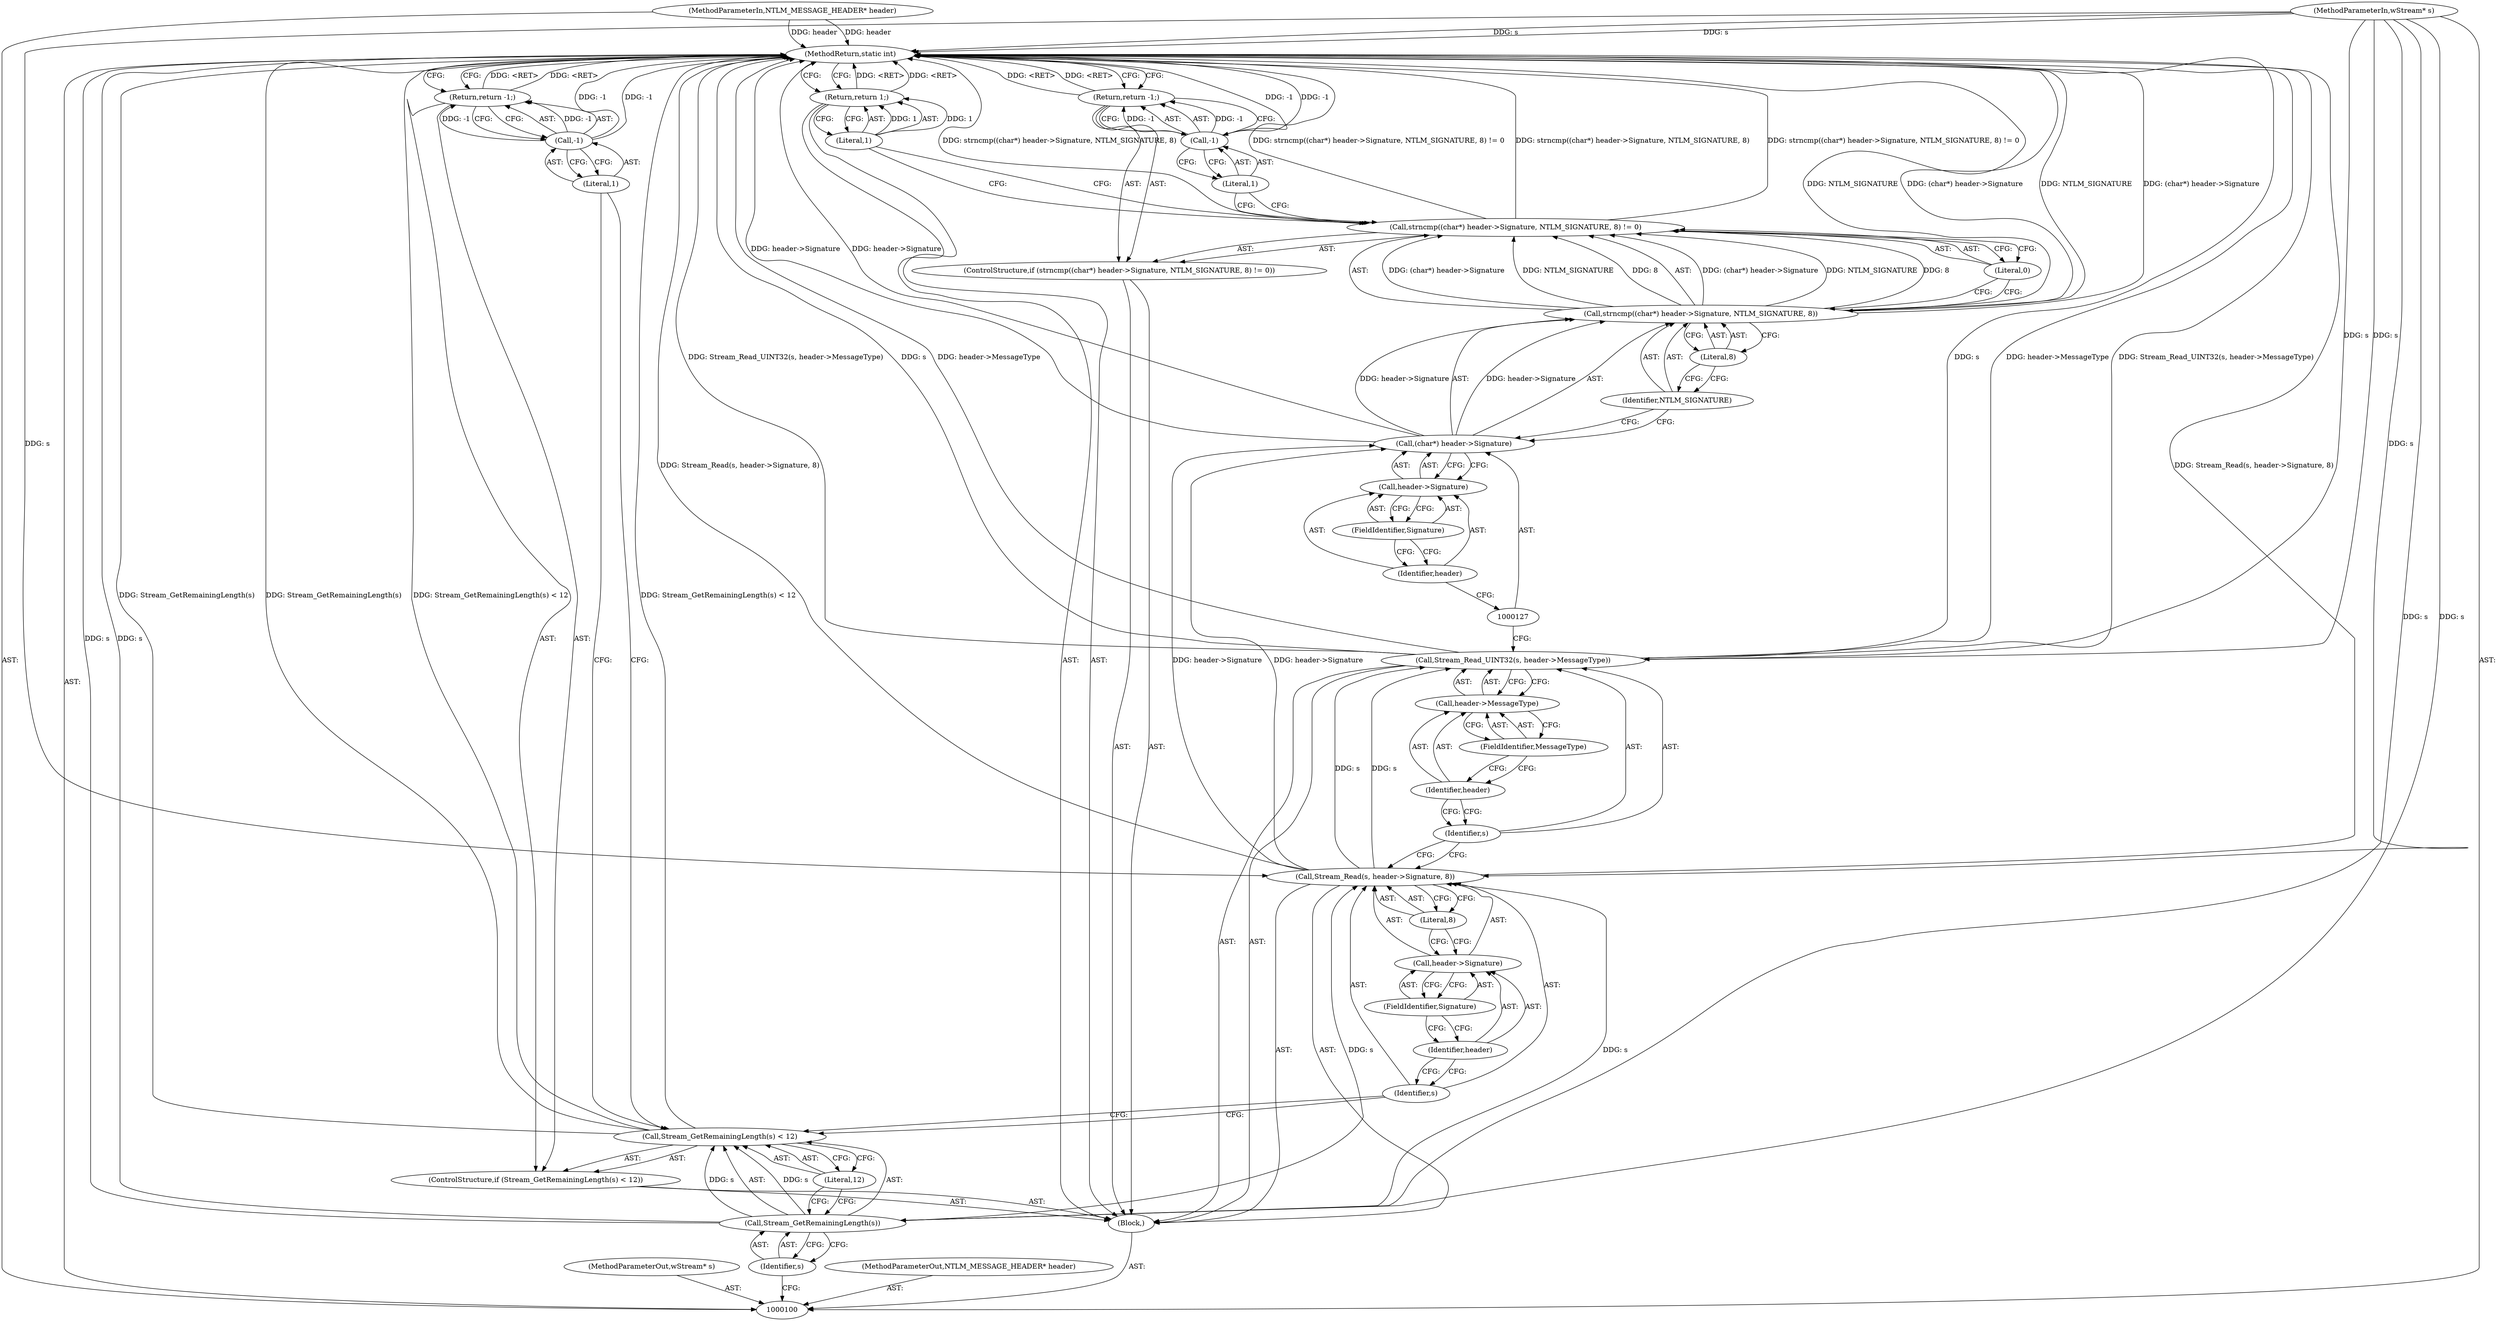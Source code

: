 digraph "0_FreeRDP_2ee663f39dc8dac3d9988e847db19b2d7e3ac8c6_5" {
"1000123" [label="(ControlStructure,if (strncmp((char*) header->Signature, NTLM_SIGNATURE, 8) != 0))"];
"1000126" [label="(Call,(char*) header->Signature)"];
"1000128" [label="(Call,header->Signature)"];
"1000129" [label="(Identifier,header)"];
"1000130" [label="(FieldIdentifier,Signature)"];
"1000131" [label="(Identifier,NTLM_SIGNATURE)"];
"1000124" [label="(Call,strncmp((char*) header->Signature, NTLM_SIGNATURE, 8) != 0)"];
"1000125" [label="(Call,strncmp((char*) header->Signature, NTLM_SIGNATURE, 8))"];
"1000132" [label="(Literal,8)"];
"1000133" [label="(Literal,0)"];
"1000136" [label="(Literal,1)"];
"1000134" [label="(Return,return -1;)"];
"1000135" [label="(Call,-1)"];
"1000137" [label="(Return,return 1;)"];
"1000138" [label="(Literal,1)"];
"1000139" [label="(MethodReturn,static int)"];
"1000101" [label="(MethodParameterIn,wStream* s)"];
"1000192" [label="(MethodParameterOut,wStream* s)"];
"1000102" [label="(MethodParameterIn,NTLM_MESSAGE_HEADER* header)"];
"1000193" [label="(MethodParameterOut,NTLM_MESSAGE_HEADER* header)"];
"1000103" [label="(Block,)"];
"1000104" [label="(ControlStructure,if (Stream_GetRemainingLength(s) < 12))"];
"1000107" [label="(Identifier,s)"];
"1000108" [label="(Literal,12)"];
"1000105" [label="(Call,Stream_GetRemainingLength(s) < 12)"];
"1000106" [label="(Call,Stream_GetRemainingLength(s))"];
"1000110" [label="(Call,-1)"];
"1000111" [label="(Literal,1)"];
"1000109" [label="(Return,return -1;)"];
"1000112" [label="(Call,Stream_Read(s, header->Signature, 8))"];
"1000113" [label="(Identifier,s)"];
"1000114" [label="(Call,header->Signature)"];
"1000115" [label="(Identifier,header)"];
"1000116" [label="(FieldIdentifier,Signature)"];
"1000117" [label="(Literal,8)"];
"1000118" [label="(Call,Stream_Read_UINT32(s, header->MessageType))"];
"1000119" [label="(Identifier,s)"];
"1000120" [label="(Call,header->MessageType)"];
"1000121" [label="(Identifier,header)"];
"1000122" [label="(FieldIdentifier,MessageType)"];
"1000123" -> "1000103"  [label="AST: "];
"1000124" -> "1000123"  [label="AST: "];
"1000134" -> "1000123"  [label="AST: "];
"1000126" -> "1000125"  [label="AST: "];
"1000126" -> "1000128"  [label="CFG: "];
"1000127" -> "1000126"  [label="AST: "];
"1000128" -> "1000126"  [label="AST: "];
"1000131" -> "1000126"  [label="CFG: "];
"1000126" -> "1000139"  [label="DDG: header->Signature"];
"1000126" -> "1000125"  [label="DDG: header->Signature"];
"1000112" -> "1000126"  [label="DDG: header->Signature"];
"1000128" -> "1000126"  [label="AST: "];
"1000128" -> "1000130"  [label="CFG: "];
"1000129" -> "1000128"  [label="AST: "];
"1000130" -> "1000128"  [label="AST: "];
"1000126" -> "1000128"  [label="CFG: "];
"1000129" -> "1000128"  [label="AST: "];
"1000129" -> "1000127"  [label="CFG: "];
"1000130" -> "1000129"  [label="CFG: "];
"1000130" -> "1000128"  [label="AST: "];
"1000130" -> "1000129"  [label="CFG: "];
"1000128" -> "1000130"  [label="CFG: "];
"1000131" -> "1000125"  [label="AST: "];
"1000131" -> "1000126"  [label="CFG: "];
"1000132" -> "1000131"  [label="CFG: "];
"1000124" -> "1000123"  [label="AST: "];
"1000124" -> "1000133"  [label="CFG: "];
"1000125" -> "1000124"  [label="AST: "];
"1000133" -> "1000124"  [label="AST: "];
"1000136" -> "1000124"  [label="CFG: "];
"1000138" -> "1000124"  [label="CFG: "];
"1000124" -> "1000139"  [label="DDG: strncmp((char*) header->Signature, NTLM_SIGNATURE, 8)"];
"1000124" -> "1000139"  [label="DDG: strncmp((char*) header->Signature, NTLM_SIGNATURE, 8) != 0"];
"1000125" -> "1000124"  [label="DDG: (char*) header->Signature"];
"1000125" -> "1000124"  [label="DDG: NTLM_SIGNATURE"];
"1000125" -> "1000124"  [label="DDG: 8"];
"1000125" -> "1000124"  [label="AST: "];
"1000125" -> "1000132"  [label="CFG: "];
"1000126" -> "1000125"  [label="AST: "];
"1000131" -> "1000125"  [label="AST: "];
"1000132" -> "1000125"  [label="AST: "];
"1000133" -> "1000125"  [label="CFG: "];
"1000125" -> "1000139"  [label="DDG: (char*) header->Signature"];
"1000125" -> "1000139"  [label="DDG: NTLM_SIGNATURE"];
"1000125" -> "1000124"  [label="DDG: (char*) header->Signature"];
"1000125" -> "1000124"  [label="DDG: NTLM_SIGNATURE"];
"1000125" -> "1000124"  [label="DDG: 8"];
"1000126" -> "1000125"  [label="DDG: header->Signature"];
"1000132" -> "1000125"  [label="AST: "];
"1000132" -> "1000131"  [label="CFG: "];
"1000125" -> "1000132"  [label="CFG: "];
"1000133" -> "1000124"  [label="AST: "];
"1000133" -> "1000125"  [label="CFG: "];
"1000124" -> "1000133"  [label="CFG: "];
"1000136" -> "1000135"  [label="AST: "];
"1000136" -> "1000124"  [label="CFG: "];
"1000135" -> "1000136"  [label="CFG: "];
"1000134" -> "1000123"  [label="AST: "];
"1000134" -> "1000135"  [label="CFG: "];
"1000135" -> "1000134"  [label="AST: "];
"1000139" -> "1000134"  [label="CFG: "];
"1000134" -> "1000139"  [label="DDG: <RET>"];
"1000135" -> "1000134"  [label="DDG: -1"];
"1000135" -> "1000134"  [label="AST: "];
"1000135" -> "1000136"  [label="CFG: "];
"1000136" -> "1000135"  [label="AST: "];
"1000134" -> "1000135"  [label="CFG: "];
"1000135" -> "1000139"  [label="DDG: -1"];
"1000135" -> "1000134"  [label="DDG: -1"];
"1000137" -> "1000103"  [label="AST: "];
"1000137" -> "1000138"  [label="CFG: "];
"1000138" -> "1000137"  [label="AST: "];
"1000139" -> "1000137"  [label="CFG: "];
"1000137" -> "1000139"  [label="DDG: <RET>"];
"1000138" -> "1000137"  [label="DDG: 1"];
"1000138" -> "1000137"  [label="AST: "];
"1000138" -> "1000124"  [label="CFG: "];
"1000137" -> "1000138"  [label="CFG: "];
"1000138" -> "1000137"  [label="DDG: 1"];
"1000139" -> "1000100"  [label="AST: "];
"1000139" -> "1000109"  [label="CFG: "];
"1000139" -> "1000134"  [label="CFG: "];
"1000139" -> "1000137"  [label="CFG: "];
"1000125" -> "1000139"  [label="DDG: (char*) header->Signature"];
"1000125" -> "1000139"  [label="DDG: NTLM_SIGNATURE"];
"1000124" -> "1000139"  [label="DDG: strncmp((char*) header->Signature, NTLM_SIGNATURE, 8)"];
"1000124" -> "1000139"  [label="DDG: strncmp((char*) header->Signature, NTLM_SIGNATURE, 8) != 0"];
"1000106" -> "1000139"  [label="DDG: s"];
"1000105" -> "1000139"  [label="DDG: Stream_GetRemainingLength(s) < 12"];
"1000105" -> "1000139"  [label="DDG: Stream_GetRemainingLength(s)"];
"1000118" -> "1000139"  [label="DDG: Stream_Read_UINT32(s, header->MessageType)"];
"1000118" -> "1000139"  [label="DDG: s"];
"1000118" -> "1000139"  [label="DDG: header->MessageType"];
"1000126" -> "1000139"  [label="DDG: header->Signature"];
"1000102" -> "1000139"  [label="DDG: header"];
"1000112" -> "1000139"  [label="DDG: Stream_Read(s, header->Signature, 8)"];
"1000135" -> "1000139"  [label="DDG: -1"];
"1000101" -> "1000139"  [label="DDG: s"];
"1000110" -> "1000139"  [label="DDG: -1"];
"1000134" -> "1000139"  [label="DDG: <RET>"];
"1000137" -> "1000139"  [label="DDG: <RET>"];
"1000109" -> "1000139"  [label="DDG: <RET>"];
"1000101" -> "1000100"  [label="AST: "];
"1000101" -> "1000139"  [label="DDG: s"];
"1000101" -> "1000106"  [label="DDG: s"];
"1000101" -> "1000112"  [label="DDG: s"];
"1000101" -> "1000118"  [label="DDG: s"];
"1000192" -> "1000100"  [label="AST: "];
"1000102" -> "1000100"  [label="AST: "];
"1000102" -> "1000139"  [label="DDG: header"];
"1000193" -> "1000100"  [label="AST: "];
"1000103" -> "1000100"  [label="AST: "];
"1000104" -> "1000103"  [label="AST: "];
"1000112" -> "1000103"  [label="AST: "];
"1000118" -> "1000103"  [label="AST: "];
"1000123" -> "1000103"  [label="AST: "];
"1000137" -> "1000103"  [label="AST: "];
"1000104" -> "1000103"  [label="AST: "];
"1000105" -> "1000104"  [label="AST: "];
"1000109" -> "1000104"  [label="AST: "];
"1000107" -> "1000106"  [label="AST: "];
"1000107" -> "1000100"  [label="CFG: "];
"1000106" -> "1000107"  [label="CFG: "];
"1000108" -> "1000105"  [label="AST: "];
"1000108" -> "1000106"  [label="CFG: "];
"1000105" -> "1000108"  [label="CFG: "];
"1000105" -> "1000104"  [label="AST: "];
"1000105" -> "1000108"  [label="CFG: "];
"1000106" -> "1000105"  [label="AST: "];
"1000108" -> "1000105"  [label="AST: "];
"1000111" -> "1000105"  [label="CFG: "];
"1000113" -> "1000105"  [label="CFG: "];
"1000105" -> "1000139"  [label="DDG: Stream_GetRemainingLength(s) < 12"];
"1000105" -> "1000139"  [label="DDG: Stream_GetRemainingLength(s)"];
"1000106" -> "1000105"  [label="DDG: s"];
"1000106" -> "1000105"  [label="AST: "];
"1000106" -> "1000107"  [label="CFG: "];
"1000107" -> "1000106"  [label="AST: "];
"1000108" -> "1000106"  [label="CFG: "];
"1000106" -> "1000139"  [label="DDG: s"];
"1000106" -> "1000105"  [label="DDG: s"];
"1000101" -> "1000106"  [label="DDG: s"];
"1000106" -> "1000112"  [label="DDG: s"];
"1000110" -> "1000109"  [label="AST: "];
"1000110" -> "1000111"  [label="CFG: "];
"1000111" -> "1000110"  [label="AST: "];
"1000109" -> "1000110"  [label="CFG: "];
"1000110" -> "1000139"  [label="DDG: -1"];
"1000110" -> "1000109"  [label="DDG: -1"];
"1000111" -> "1000110"  [label="AST: "];
"1000111" -> "1000105"  [label="CFG: "];
"1000110" -> "1000111"  [label="CFG: "];
"1000109" -> "1000104"  [label="AST: "];
"1000109" -> "1000110"  [label="CFG: "];
"1000110" -> "1000109"  [label="AST: "];
"1000139" -> "1000109"  [label="CFG: "];
"1000109" -> "1000139"  [label="DDG: <RET>"];
"1000110" -> "1000109"  [label="DDG: -1"];
"1000112" -> "1000103"  [label="AST: "];
"1000112" -> "1000117"  [label="CFG: "];
"1000113" -> "1000112"  [label="AST: "];
"1000114" -> "1000112"  [label="AST: "];
"1000117" -> "1000112"  [label="AST: "];
"1000119" -> "1000112"  [label="CFG: "];
"1000112" -> "1000139"  [label="DDG: Stream_Read(s, header->Signature, 8)"];
"1000106" -> "1000112"  [label="DDG: s"];
"1000101" -> "1000112"  [label="DDG: s"];
"1000112" -> "1000118"  [label="DDG: s"];
"1000112" -> "1000126"  [label="DDG: header->Signature"];
"1000113" -> "1000112"  [label="AST: "];
"1000113" -> "1000105"  [label="CFG: "];
"1000115" -> "1000113"  [label="CFG: "];
"1000114" -> "1000112"  [label="AST: "];
"1000114" -> "1000116"  [label="CFG: "];
"1000115" -> "1000114"  [label="AST: "];
"1000116" -> "1000114"  [label="AST: "];
"1000117" -> "1000114"  [label="CFG: "];
"1000115" -> "1000114"  [label="AST: "];
"1000115" -> "1000113"  [label="CFG: "];
"1000116" -> "1000115"  [label="CFG: "];
"1000116" -> "1000114"  [label="AST: "];
"1000116" -> "1000115"  [label="CFG: "];
"1000114" -> "1000116"  [label="CFG: "];
"1000117" -> "1000112"  [label="AST: "];
"1000117" -> "1000114"  [label="CFG: "];
"1000112" -> "1000117"  [label="CFG: "];
"1000118" -> "1000103"  [label="AST: "];
"1000118" -> "1000120"  [label="CFG: "];
"1000119" -> "1000118"  [label="AST: "];
"1000120" -> "1000118"  [label="AST: "];
"1000127" -> "1000118"  [label="CFG: "];
"1000118" -> "1000139"  [label="DDG: Stream_Read_UINT32(s, header->MessageType)"];
"1000118" -> "1000139"  [label="DDG: s"];
"1000118" -> "1000139"  [label="DDG: header->MessageType"];
"1000112" -> "1000118"  [label="DDG: s"];
"1000101" -> "1000118"  [label="DDG: s"];
"1000119" -> "1000118"  [label="AST: "];
"1000119" -> "1000112"  [label="CFG: "];
"1000121" -> "1000119"  [label="CFG: "];
"1000120" -> "1000118"  [label="AST: "];
"1000120" -> "1000122"  [label="CFG: "];
"1000121" -> "1000120"  [label="AST: "];
"1000122" -> "1000120"  [label="AST: "];
"1000118" -> "1000120"  [label="CFG: "];
"1000121" -> "1000120"  [label="AST: "];
"1000121" -> "1000119"  [label="CFG: "];
"1000122" -> "1000121"  [label="CFG: "];
"1000122" -> "1000120"  [label="AST: "];
"1000122" -> "1000121"  [label="CFG: "];
"1000120" -> "1000122"  [label="CFG: "];
}

